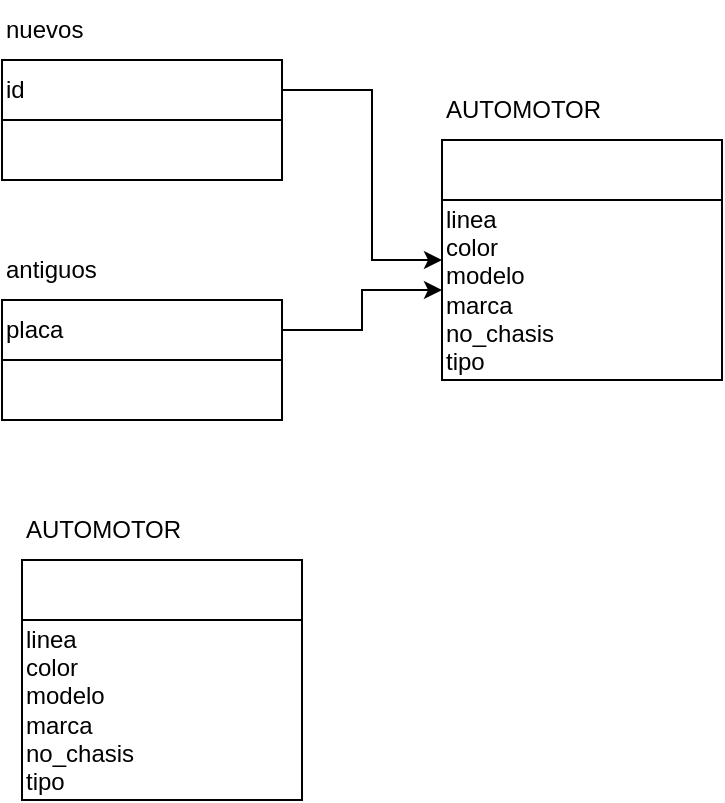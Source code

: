<mxfile version="21.7.2" type="github">
  <diagram id="R2lEEEUBdFMjLlhIrx00" name="Page-1">
    <mxGraphModel dx="1730" dy="470" grid="1" gridSize="10" guides="1" tooltips="1" connect="1" arrows="1" fold="1" page="1" pageScale="1" pageWidth="850" pageHeight="1100" math="0" shadow="0" extFonts="Permanent Marker^https://fonts.googleapis.com/css?family=Permanent+Marker">
      <root>
        <mxCell id="0" />
        <mxCell id="1" parent="0" />
        <mxCell id="caQOpXR8TpU0hCaSds-r-81" value="" style="group" vertex="1" connectable="0" parent="1">
          <mxGeometry x="70" y="110" width="140" height="110" as="geometry" />
        </mxCell>
        <mxCell id="caQOpXR8TpU0hCaSds-r-75" value="" style="shape=table;startSize=0;container=1;collapsible=0;childLayout=tableLayout;" vertex="1" parent="caQOpXR8TpU0hCaSds-r-81">
          <mxGeometry y="30" width="140" height="120" as="geometry" />
        </mxCell>
        <mxCell id="caQOpXR8TpU0hCaSds-r-76" value="" style="shape=tableRow;horizontal=0;startSize=0;swimlaneHead=0;swimlaneBody=0;strokeColor=inherit;top=0;left=0;bottom=0;right=0;collapsible=0;dropTarget=0;fillColor=none;points=[[0,0.5],[1,0.5]];portConstraint=eastwest;" vertex="1" parent="caQOpXR8TpU0hCaSds-r-75">
          <mxGeometry width="140" height="30" as="geometry" />
        </mxCell>
        <mxCell id="caQOpXR8TpU0hCaSds-r-77" value="" style="shape=partialRectangle;html=1;whiteSpace=wrap;connectable=0;strokeColor=inherit;overflow=hidden;fillColor=none;top=0;left=0;bottom=0;right=0;pointerEvents=1;align=left;" vertex="1" parent="caQOpXR8TpU0hCaSds-r-76">
          <mxGeometry width="140" height="30" as="geometry">
            <mxRectangle width="140" height="30" as="alternateBounds" />
          </mxGeometry>
        </mxCell>
        <mxCell id="caQOpXR8TpU0hCaSds-r-78" value="" style="shape=tableRow;horizontal=0;startSize=0;swimlaneHead=0;swimlaneBody=0;strokeColor=inherit;top=0;left=0;bottom=0;right=0;collapsible=0;dropTarget=0;fillColor=none;points=[[0,0.5],[1,0.5]];portConstraint=eastwest;" vertex="1" parent="caQOpXR8TpU0hCaSds-r-75">
          <mxGeometry y="30" width="140" height="90" as="geometry" />
        </mxCell>
        <mxCell id="caQOpXR8TpU0hCaSds-r-79" value="linea&lt;br style=&quot;border-color: var(--border-color);&quot;&gt;&lt;span style=&quot;&quot;&gt;color&lt;/span&gt;&lt;br style=&quot;border-color: var(--border-color);&quot;&gt;&lt;span style=&quot;&quot;&gt;modelo&lt;/span&gt;&lt;br style=&quot;border-color: var(--border-color);&quot;&gt;&lt;span style=&quot;&quot;&gt;marca&lt;/span&gt;&lt;br style=&quot;border-color: var(--border-color);&quot;&gt;&lt;span style=&quot;&quot;&gt;no_chasis&lt;/span&gt;&lt;br style=&quot;border-color: var(--border-color);&quot;&gt;&lt;span style=&quot;&quot;&gt;tipo&lt;/span&gt;&lt;span style=&quot;border-color: var(--border-color);&quot;&gt;&lt;span style=&quot;white-space: pre;&quot;&gt;&amp;nbsp;&amp;nbsp;&amp;nbsp;&amp;nbsp;&lt;/span&gt;&lt;/span&gt;&lt;span style=&quot;border-color: var(--border-color);&quot;&gt;&lt;span style=&quot;white-space: pre;&quot;&gt;&amp;nbsp;&amp;nbsp;&amp;nbsp;&amp;nbsp;&lt;/span&gt;&lt;/span&gt;&lt;span style=&quot;border-color: var(--border-color);&quot;&gt;&lt;span style=&quot;white-space: pre;&quot;&gt;&amp;nbsp;&amp;nbsp;&amp;nbsp;&amp;nbsp;&lt;/span&gt;&lt;/span&gt;&lt;span style=&quot;border-color: var(--border-color);&quot;&gt;&lt;span style=&quot;white-space: pre;&quot;&gt;&amp;nbsp;&amp;nbsp;&amp;nbsp;&amp;nbsp;&lt;/span&gt;&lt;/span&gt;&lt;span style=&quot;border-color: var(--border-color);&quot;&gt;&lt;span style=&quot;white-space: pre;&quot;&gt;&amp;nbsp;&amp;nbsp;&amp;nbsp;&amp;nbsp;&lt;/span&gt;&lt;/span&gt;&lt;span style=&quot;border-color: var(--border-color);&quot;&gt;&lt;span style=&quot;white-space: pre;&quot;&gt;&amp;nbsp;&amp;nbsp;&amp;nbsp;&amp;nbsp;&lt;/span&gt;&lt;/span&gt;&lt;span style=&quot;border-color: var(--border-color);&quot;&gt;&lt;span style=&quot;white-space: pre;&quot;&gt;&amp;nbsp;&amp;nbsp;&amp;nbsp;&amp;nbsp;&lt;/span&gt;&lt;/span&gt;&lt;span style=&quot;border-color: var(--border-color);&quot;&gt;&lt;span style=&quot;white-space: pre;&quot;&gt;&amp;nbsp;&amp;nbsp;&amp;nbsp;&amp;nbsp;&lt;/span&gt;&lt;/span&gt;&lt;span style=&quot;border-color: var(--border-color);&quot;&gt;&lt;span style=&quot;white-space: pre;&quot;&gt;&amp;nbsp;&amp;nbsp;&amp;nbsp;&amp;nbsp;&lt;/span&gt;&lt;/span&gt;" style="shape=partialRectangle;html=1;whiteSpace=wrap;connectable=0;strokeColor=inherit;overflow=hidden;fillColor=none;top=0;left=0;bottom=0;right=0;pointerEvents=1;align=left;" vertex="1" parent="caQOpXR8TpU0hCaSds-r-78">
          <mxGeometry width="140" height="90" as="geometry">
            <mxRectangle width="140" height="90" as="alternateBounds" />
          </mxGeometry>
        </mxCell>
        <mxCell id="caQOpXR8TpU0hCaSds-r-80" value="AUTOMOTOR" style="text;html=1;strokeColor=none;fillColor=none;align=left;verticalAlign=middle;whiteSpace=wrap;rounded=0;" vertex="1" parent="caQOpXR8TpU0hCaSds-r-81">
          <mxGeometry width="140" height="30" as="geometry" />
        </mxCell>
        <mxCell id="caQOpXR8TpU0hCaSds-r-86" value="" style="group" vertex="1" connectable="0" parent="1">
          <mxGeometry x="-150" y="70" width="140" height="110" as="geometry" />
        </mxCell>
        <mxCell id="caQOpXR8TpU0hCaSds-r-87" value="" style="shape=table;startSize=0;container=1;collapsible=0;childLayout=tableLayout;" vertex="1" parent="caQOpXR8TpU0hCaSds-r-86">
          <mxGeometry y="30" width="140" height="60" as="geometry" />
        </mxCell>
        <mxCell id="caQOpXR8TpU0hCaSds-r-88" value="" style="shape=tableRow;horizontal=0;startSize=0;swimlaneHead=0;swimlaneBody=0;strokeColor=inherit;top=0;left=0;bottom=0;right=0;collapsible=0;dropTarget=0;fillColor=none;points=[[0,0.5],[1,0.5]];portConstraint=eastwest;" vertex="1" parent="caQOpXR8TpU0hCaSds-r-87">
          <mxGeometry width="140" height="30" as="geometry" />
        </mxCell>
        <mxCell id="caQOpXR8TpU0hCaSds-r-89" value="id" style="shape=partialRectangle;html=1;whiteSpace=wrap;connectable=0;strokeColor=inherit;overflow=hidden;fillColor=none;top=0;left=0;bottom=0;right=0;pointerEvents=1;align=left;" vertex="1" parent="caQOpXR8TpU0hCaSds-r-88">
          <mxGeometry width="140" height="30" as="geometry">
            <mxRectangle width="140" height="30" as="alternateBounds" />
          </mxGeometry>
        </mxCell>
        <mxCell id="caQOpXR8TpU0hCaSds-r-90" value="" style="shape=tableRow;horizontal=0;startSize=0;swimlaneHead=0;swimlaneBody=0;strokeColor=inherit;top=0;left=0;bottom=0;right=0;collapsible=0;dropTarget=0;fillColor=none;points=[[0,0.5],[1,0.5]];portConstraint=eastwest;" vertex="1" parent="caQOpXR8TpU0hCaSds-r-87">
          <mxGeometry y="30" width="140" height="30" as="geometry" />
        </mxCell>
        <mxCell id="caQOpXR8TpU0hCaSds-r-91" value="" style="shape=partialRectangle;html=1;whiteSpace=wrap;connectable=0;strokeColor=inherit;overflow=hidden;fillColor=none;top=0;left=0;bottom=0;right=0;pointerEvents=1;align=left;" vertex="1" parent="caQOpXR8TpU0hCaSds-r-90">
          <mxGeometry width="140" height="30" as="geometry">
            <mxRectangle width="140" height="30" as="alternateBounds" />
          </mxGeometry>
        </mxCell>
        <mxCell id="caQOpXR8TpU0hCaSds-r-92" value="nuevos" style="text;html=1;strokeColor=none;fillColor=none;align=left;verticalAlign=middle;whiteSpace=wrap;rounded=0;" vertex="1" parent="caQOpXR8TpU0hCaSds-r-86">
          <mxGeometry width="140" height="30" as="geometry" />
        </mxCell>
        <mxCell id="caQOpXR8TpU0hCaSds-r-93" value="" style="group" vertex="1" connectable="0" parent="1">
          <mxGeometry x="-150" y="190" width="140" height="110" as="geometry" />
        </mxCell>
        <mxCell id="caQOpXR8TpU0hCaSds-r-94" value="" style="shape=table;startSize=0;container=1;collapsible=0;childLayout=tableLayout;" vertex="1" parent="caQOpXR8TpU0hCaSds-r-93">
          <mxGeometry y="30" width="140" height="60" as="geometry" />
        </mxCell>
        <mxCell id="caQOpXR8TpU0hCaSds-r-95" value="" style="shape=tableRow;horizontal=0;startSize=0;swimlaneHead=0;swimlaneBody=0;strokeColor=inherit;top=0;left=0;bottom=0;right=0;collapsible=0;dropTarget=0;fillColor=none;points=[[0,0.5],[1,0.5]];portConstraint=eastwest;" vertex="1" parent="caQOpXR8TpU0hCaSds-r-94">
          <mxGeometry width="140" height="30" as="geometry" />
        </mxCell>
        <mxCell id="caQOpXR8TpU0hCaSds-r-96" value="placa" style="shape=partialRectangle;html=1;whiteSpace=wrap;connectable=0;strokeColor=inherit;overflow=hidden;fillColor=none;top=0;left=0;bottom=0;right=0;pointerEvents=1;align=left;" vertex="1" parent="caQOpXR8TpU0hCaSds-r-95">
          <mxGeometry width="140" height="30" as="geometry">
            <mxRectangle width="140" height="30" as="alternateBounds" />
          </mxGeometry>
        </mxCell>
        <mxCell id="caQOpXR8TpU0hCaSds-r-97" value="" style="shape=tableRow;horizontal=0;startSize=0;swimlaneHead=0;swimlaneBody=0;strokeColor=inherit;top=0;left=0;bottom=0;right=0;collapsible=0;dropTarget=0;fillColor=none;points=[[0,0.5],[1,0.5]];portConstraint=eastwest;" vertex="1" parent="caQOpXR8TpU0hCaSds-r-94">
          <mxGeometry y="30" width="140" height="30" as="geometry" />
        </mxCell>
        <mxCell id="caQOpXR8TpU0hCaSds-r-98" value="" style="shape=partialRectangle;html=1;whiteSpace=wrap;connectable=0;strokeColor=inherit;overflow=hidden;fillColor=none;top=0;left=0;bottom=0;right=0;pointerEvents=1;align=left;" vertex="1" parent="caQOpXR8TpU0hCaSds-r-97">
          <mxGeometry width="140" height="30" as="geometry">
            <mxRectangle width="140" height="30" as="alternateBounds" />
          </mxGeometry>
        </mxCell>
        <mxCell id="caQOpXR8TpU0hCaSds-r-99" value="antiguos" style="text;html=1;strokeColor=none;fillColor=none;align=left;verticalAlign=middle;whiteSpace=wrap;rounded=0;" vertex="1" parent="caQOpXR8TpU0hCaSds-r-93">
          <mxGeometry width="140" height="30" as="geometry" />
        </mxCell>
        <mxCell id="caQOpXR8TpU0hCaSds-r-100" style="edgeStyle=orthogonalEdgeStyle;rounded=0;orthogonalLoop=1;jettySize=auto;html=1;" edge="1" parent="1" source="caQOpXR8TpU0hCaSds-r-88" target="caQOpXR8TpU0hCaSds-r-78">
          <mxGeometry relative="1" as="geometry">
            <Array as="points">
              <mxPoint x="35" y="115" />
              <mxPoint x="35" y="200" />
            </Array>
          </mxGeometry>
        </mxCell>
        <mxCell id="caQOpXR8TpU0hCaSds-r-101" style="edgeStyle=orthogonalEdgeStyle;rounded=0;orthogonalLoop=1;jettySize=auto;html=1;" edge="1" parent="1" source="caQOpXR8TpU0hCaSds-r-95" target="caQOpXR8TpU0hCaSds-r-78">
          <mxGeometry relative="1" as="geometry" />
        </mxCell>
        <mxCell id="caQOpXR8TpU0hCaSds-r-102" value="" style="group" vertex="1" connectable="0" parent="1">
          <mxGeometry x="-140" y="320" width="140" height="110" as="geometry" />
        </mxCell>
        <mxCell id="caQOpXR8TpU0hCaSds-r-103" value="" style="shape=table;startSize=0;container=1;collapsible=0;childLayout=tableLayout;" vertex="1" parent="caQOpXR8TpU0hCaSds-r-102">
          <mxGeometry y="30" width="140" height="120" as="geometry" />
        </mxCell>
        <mxCell id="caQOpXR8TpU0hCaSds-r-104" value="" style="shape=tableRow;horizontal=0;startSize=0;swimlaneHead=0;swimlaneBody=0;strokeColor=inherit;top=0;left=0;bottom=0;right=0;collapsible=0;dropTarget=0;fillColor=none;points=[[0,0.5],[1,0.5]];portConstraint=eastwest;" vertex="1" parent="caQOpXR8TpU0hCaSds-r-103">
          <mxGeometry width="140" height="30" as="geometry" />
        </mxCell>
        <mxCell id="caQOpXR8TpU0hCaSds-r-105" value="" style="shape=partialRectangle;html=1;whiteSpace=wrap;connectable=0;strokeColor=inherit;overflow=hidden;fillColor=none;top=0;left=0;bottom=0;right=0;pointerEvents=1;align=left;" vertex="1" parent="caQOpXR8TpU0hCaSds-r-104">
          <mxGeometry width="140" height="30" as="geometry">
            <mxRectangle width="140" height="30" as="alternateBounds" />
          </mxGeometry>
        </mxCell>
        <mxCell id="caQOpXR8TpU0hCaSds-r-106" value="" style="shape=tableRow;horizontal=0;startSize=0;swimlaneHead=0;swimlaneBody=0;strokeColor=inherit;top=0;left=0;bottom=0;right=0;collapsible=0;dropTarget=0;fillColor=none;points=[[0,0.5],[1,0.5]];portConstraint=eastwest;" vertex="1" parent="caQOpXR8TpU0hCaSds-r-103">
          <mxGeometry y="30" width="140" height="90" as="geometry" />
        </mxCell>
        <mxCell id="caQOpXR8TpU0hCaSds-r-107" value="linea&lt;br style=&quot;border-color: var(--border-color);&quot;&gt;&lt;span style=&quot;&quot;&gt;color&lt;/span&gt;&lt;br style=&quot;border-color: var(--border-color);&quot;&gt;&lt;span style=&quot;&quot;&gt;modelo&lt;/span&gt;&lt;br style=&quot;border-color: var(--border-color);&quot;&gt;&lt;span style=&quot;&quot;&gt;marca&lt;/span&gt;&lt;br style=&quot;border-color: var(--border-color);&quot;&gt;&lt;span style=&quot;&quot;&gt;no_chasis&lt;/span&gt;&lt;br style=&quot;border-color: var(--border-color);&quot;&gt;&lt;span style=&quot;&quot;&gt;tipo&lt;/span&gt;&lt;span style=&quot;border-color: var(--border-color);&quot;&gt;&lt;span style=&quot;white-space: pre;&quot;&gt;&amp;nbsp;&amp;nbsp;&amp;nbsp;&amp;nbsp;&lt;/span&gt;&lt;/span&gt;&lt;span style=&quot;border-color: var(--border-color);&quot;&gt;&lt;span style=&quot;white-space: pre;&quot;&gt;&amp;nbsp;&amp;nbsp;&amp;nbsp;&amp;nbsp;&lt;/span&gt;&lt;/span&gt;&lt;span style=&quot;border-color: var(--border-color);&quot;&gt;&lt;span style=&quot;white-space: pre;&quot;&gt;&amp;nbsp;&amp;nbsp;&amp;nbsp;&amp;nbsp;&lt;/span&gt;&lt;/span&gt;&lt;span style=&quot;border-color: var(--border-color);&quot;&gt;&lt;span style=&quot;white-space: pre;&quot;&gt;&amp;nbsp;&amp;nbsp;&amp;nbsp;&amp;nbsp;&lt;/span&gt;&lt;/span&gt;&lt;span style=&quot;border-color: var(--border-color);&quot;&gt;&lt;span style=&quot;white-space: pre;&quot;&gt;&amp;nbsp;&amp;nbsp;&amp;nbsp;&amp;nbsp;&lt;/span&gt;&lt;/span&gt;&lt;span style=&quot;border-color: var(--border-color);&quot;&gt;&lt;span style=&quot;white-space: pre;&quot;&gt;&amp;nbsp;&amp;nbsp;&amp;nbsp;&amp;nbsp;&lt;/span&gt;&lt;/span&gt;&lt;span style=&quot;border-color: var(--border-color);&quot;&gt;&lt;span style=&quot;white-space: pre;&quot;&gt;&amp;nbsp;&amp;nbsp;&amp;nbsp;&amp;nbsp;&lt;/span&gt;&lt;/span&gt;&lt;span style=&quot;border-color: var(--border-color);&quot;&gt;&lt;span style=&quot;white-space: pre;&quot;&gt;&amp;nbsp;&amp;nbsp;&amp;nbsp;&amp;nbsp;&lt;/span&gt;&lt;/span&gt;&lt;span style=&quot;border-color: var(--border-color);&quot;&gt;&lt;span style=&quot;white-space: pre;&quot;&gt;&amp;nbsp;&amp;nbsp;&amp;nbsp;&amp;nbsp;&lt;/span&gt;&lt;/span&gt;" style="shape=partialRectangle;html=1;whiteSpace=wrap;connectable=0;strokeColor=inherit;overflow=hidden;fillColor=none;top=0;left=0;bottom=0;right=0;pointerEvents=1;align=left;" vertex="1" parent="caQOpXR8TpU0hCaSds-r-106">
          <mxGeometry width="140" height="90" as="geometry">
            <mxRectangle width="140" height="90" as="alternateBounds" />
          </mxGeometry>
        </mxCell>
        <mxCell id="caQOpXR8TpU0hCaSds-r-108" value="AUTOMOTOR" style="text;html=1;strokeColor=none;fillColor=none;align=left;verticalAlign=middle;whiteSpace=wrap;rounded=0;" vertex="1" parent="caQOpXR8TpU0hCaSds-r-102">
          <mxGeometry width="140" height="30" as="geometry" />
        </mxCell>
      </root>
    </mxGraphModel>
  </diagram>
</mxfile>
